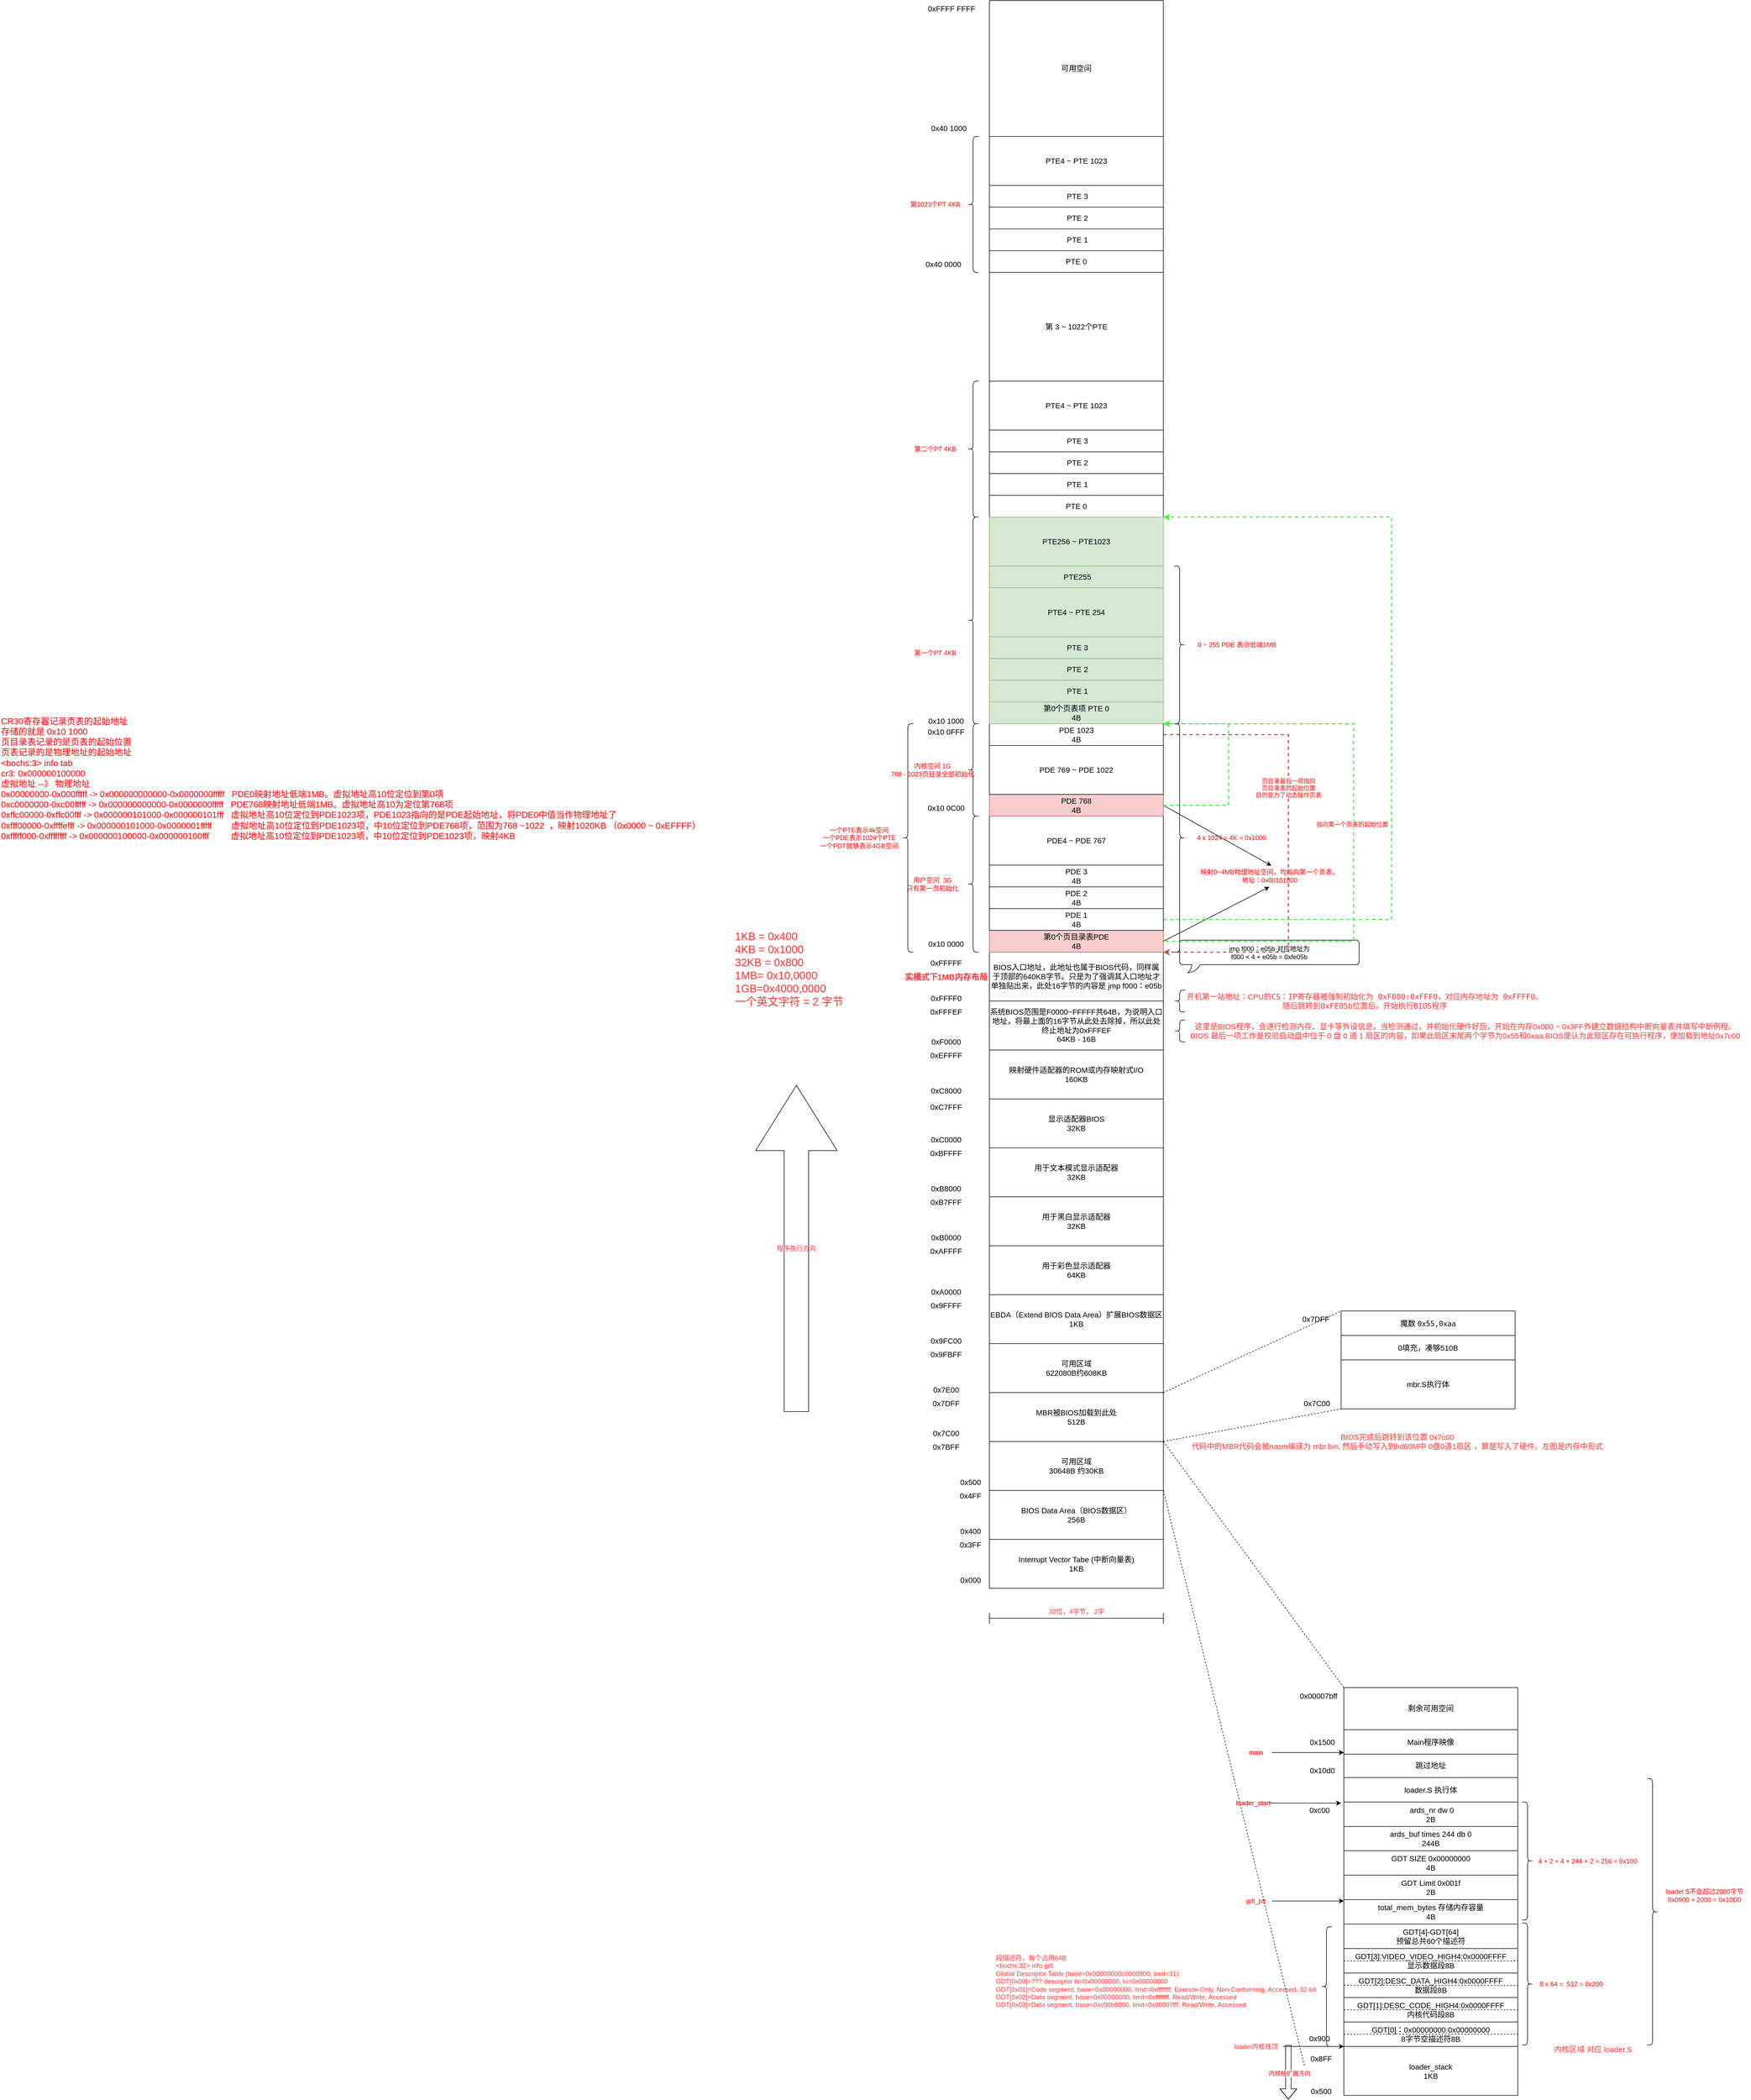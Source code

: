 <mxfile version="20.5.3" type="embed"><diagram name="Page-1" id="12NWxGoQr25tVnfTjV8N"><mxGraphModel dx="3348" dy="3445" grid="1" gridSize="10" guides="1" tooltips="1" connect="1" arrows="1" fold="1" page="1" pageScale="1" pageWidth="827" pageHeight="1169" math="0" shadow="0"><root><mxCell id="0"/><mxCell id="1" parent="0"/><mxCell id="1wO0rDWPHwuriIPUTUys-1" value="Interrupt Vector Tabe (中断向量表)&lt;br&gt;1KB" style="rounded=0;whiteSpace=wrap;html=1;fontSize=14;" parent="1" vertex="1"><mxGeometry x="200" y="560" width="320" height="90" as="geometry"/></mxCell><mxCell id="1wO0rDWPHwuriIPUTUys-2" value="0x000" style="text;html=1;align=center;verticalAlign=middle;resizable=0;points=[];autosize=1;strokeColor=none;fillColor=none;fontSize=14;" parent="1" vertex="1"><mxGeometry x="135" y="620" width="60" height="30" as="geometry"/></mxCell><mxCell id="1wO0rDWPHwuriIPUTUys-3" value="BIOS Data Area（BIOS数据区）&lt;br&gt;256B" style="rounded=0;whiteSpace=wrap;html=1;fontSize=14;" parent="1" vertex="1"><mxGeometry x="200" y="470" width="320" height="90" as="geometry"/></mxCell><mxCell id="1wO0rDWPHwuriIPUTUys-4" value="0x400" style="text;html=1;align=center;verticalAlign=middle;resizable=0;points=[];autosize=1;strokeColor=none;fillColor=none;fontSize=14;" parent="1" vertex="1"><mxGeometry x="135" y="530" width="60" height="30" as="geometry"/></mxCell><mxCell id="1wO0rDWPHwuriIPUTUys-5" value="0x3FF" style="text;html=1;align=center;verticalAlign=middle;resizable=0;points=[];autosize=1;strokeColor=none;fillColor=none;fontSize=14;" parent="1" vertex="1"><mxGeometry x="135" y="555" width="60" height="30" as="geometry"/></mxCell><mxCell id="24" style="edgeStyle=none;rounded=0;orthogonalLoop=1;jettySize=auto;html=1;exitX=1;exitY=0;exitDx=0;exitDy=0;entryX=0;entryY=0;entryDx=0;entryDy=0;dashed=1;fontColor=#FF0000;endArrow=none;endFill=0;" parent="1" source="1wO0rDWPHwuriIPUTUys-6" target="23" edge="1"><mxGeometry relative="1" as="geometry"/></mxCell><mxCell id="1wO0rDWPHwuriIPUTUys-6" value="可用区域&lt;br&gt;30648B 约30KB" style="rounded=0;whiteSpace=wrap;html=1;fontSize=14;" parent="1" vertex="1"><mxGeometry x="200" y="380" width="320" height="90" as="geometry"/></mxCell><mxCell id="32" style="edgeStyle=none;rounded=0;orthogonalLoop=1;jettySize=auto;html=1;exitX=1;exitY=1;exitDx=0;exitDy=0;entryX=0;entryY=1;entryDx=0;entryDy=0;dashed=1;fontColor=#FF0000;endArrow=none;endFill=0;" parent="1" source="1wO0rDWPHwuriIPUTUys-7" target="29" edge="1"><mxGeometry relative="1" as="geometry"/></mxCell><mxCell id="1wO0rDWPHwuriIPUTUys-7" value="MBR被BIOS加载到此处&lt;br&gt;512B" style="rounded=0;whiteSpace=wrap;html=1;fontSize=14;" parent="1" vertex="1"><mxGeometry x="200" y="290" width="320" height="90" as="geometry"/></mxCell><mxCell id="1wO0rDWPHwuriIPUTUys-8" value="可用区域&lt;br&gt;622080B约608KB" style="rounded=0;whiteSpace=wrap;html=1;fontSize=14;" parent="1" vertex="1"><mxGeometry x="200" y="200" width="320" height="90" as="geometry"/></mxCell><mxCell id="1wO0rDWPHwuriIPUTUys-9" value="EBDA（Extend BIOS Data Area）扩展BIOS数据区&lt;br&gt;1KB" style="rounded=0;whiteSpace=wrap;html=1;fontSize=14;" parent="1" vertex="1"><mxGeometry x="200" y="110" width="320" height="90" as="geometry"/></mxCell><mxCell id="1wO0rDWPHwuriIPUTUys-10" value="用于彩色显示适配器&lt;br&gt;64KB" style="rounded=0;whiteSpace=wrap;html=1;fontSize=14;" parent="1" vertex="1"><mxGeometry x="200" y="20" width="320" height="90" as="geometry"/></mxCell><mxCell id="1wO0rDWPHwuriIPUTUys-11" value="用于黑白显示适配器&lt;br&gt;32KB" style="rounded=0;whiteSpace=wrap;html=1;fontSize=14;" parent="1" vertex="1"><mxGeometry x="200" y="-70" width="320" height="90" as="geometry"/></mxCell><mxCell id="1wO0rDWPHwuriIPUTUys-12" value="用于文本模式显示适配器&lt;br&gt;32KB" style="rounded=0;whiteSpace=wrap;html=1;fontSize=14;" parent="1" vertex="1"><mxGeometry x="200" y="-160" width="320" height="90" as="geometry"/></mxCell><mxCell id="1wO0rDWPHwuriIPUTUys-13" value="显示适配器BIOS&lt;br&gt;32KB" style="rounded=0;whiteSpace=wrap;html=1;fontSize=14;" parent="1" vertex="1"><mxGeometry x="200" y="-250" width="320" height="90" as="geometry"/></mxCell><mxCell id="1wO0rDWPHwuriIPUTUys-14" value="映射硬件适配器的ROM或内存映射式I/O&lt;br&gt;160KB" style="rounded=0;whiteSpace=wrap;html=1;fontSize=14;" parent="1" vertex="1"><mxGeometry x="200" y="-340" width="320" height="90" as="geometry"/></mxCell><mxCell id="1wO0rDWPHwuriIPUTUys-15" value="系统BIOS范围是F0000~FFFFF共64B，为说明入口地址，将最上面的16字节从此处去除掉，所以此处终止地址为0xFFFEF&lt;br&gt;64KB - 16B" style="rounded=0;whiteSpace=wrap;html=1;fontSize=14;" parent="1" vertex="1"><mxGeometry x="200" y="-430" width="320" height="90" as="geometry"/></mxCell><mxCell id="1wO0rDWPHwuriIPUTUys-16" value="BIOS入口地址，此地址也属于BIOS代码，同样属于顶部的640KB字节。只是为了强调其入口地址才单独贴出来，此处16字节的内容是 jmp f000：e05b" style="rounded=0;whiteSpace=wrap;html=1;fontSize=14;" parent="1" vertex="1"><mxGeometry x="200" y="-520" width="320" height="90" as="geometry"/></mxCell><mxCell id="1wO0rDWPHwuriIPUTUys-18" value="0x500" style="text;html=1;align=center;verticalAlign=middle;resizable=0;points=[];autosize=1;strokeColor=none;fillColor=none;fontSize=14;" parent="1" vertex="1"><mxGeometry x="135" y="440" width="60" height="30" as="geometry"/></mxCell><mxCell id="1wO0rDWPHwuriIPUTUys-19" value="0x4FF" style="text;html=1;align=center;verticalAlign=middle;resizable=0;points=[];autosize=1;strokeColor=none;fillColor=none;fontSize=14;" parent="1" vertex="1"><mxGeometry x="135" y="465" width="60" height="30" as="geometry"/></mxCell><mxCell id="1wO0rDWPHwuriIPUTUys-20" value="0x7C00" style="text;html=1;align=center;verticalAlign=middle;resizable=0;points=[];autosize=1;strokeColor=none;fillColor=none;fontSize=14;" parent="1" vertex="1"><mxGeometry x="85" y="350" width="70" height="30" as="geometry"/></mxCell><mxCell id="1wO0rDWPHwuriIPUTUys-21" value="0x7BFF" style="text;html=1;align=center;verticalAlign=middle;resizable=0;points=[];autosize=1;strokeColor=none;fillColor=none;fontSize=14;" parent="1" vertex="1"><mxGeometry x="85" y="375" width="70" height="30" as="geometry"/></mxCell><mxCell id="1wO0rDWPHwuriIPUTUys-22" value="0x9FC00" style="text;html=1;align=center;verticalAlign=middle;resizable=0;points=[];autosize=1;strokeColor=none;fillColor=none;fontSize=14;" parent="1" vertex="1"><mxGeometry x="80" y="180" width="80" height="30" as="geometry"/></mxCell><mxCell id="1wO0rDWPHwuriIPUTUys-23" value="0x9FBFF" style="text;html=1;align=center;verticalAlign=middle;resizable=0;points=[];autosize=1;strokeColor=none;fillColor=none;fontSize=14;" parent="1" vertex="1"><mxGeometry x="80" y="205" width="80" height="30" as="geometry"/></mxCell><mxCell id="1wO0rDWPHwuriIPUTUys-24" value="0xA0000" style="text;html=1;align=center;verticalAlign=middle;resizable=0;points=[];autosize=1;strokeColor=none;fillColor=none;fontSize=14;" parent="1" vertex="1"><mxGeometry x="80" y="90" width="80" height="30" as="geometry"/></mxCell><mxCell id="1wO0rDWPHwuriIPUTUys-25" value="0x9FFFF" style="text;html=1;align=center;verticalAlign=middle;resizable=0;points=[];autosize=1;strokeColor=none;fillColor=none;fontSize=14;" parent="1" vertex="1"><mxGeometry x="80" y="115" width="80" height="30" as="geometry"/></mxCell><mxCell id="1wO0rDWPHwuriIPUTUys-26" value="0xB0000" style="text;html=1;align=center;verticalAlign=middle;resizable=0;points=[];autosize=1;strokeColor=none;fillColor=none;fontSize=14;" parent="1" vertex="1"><mxGeometry x="80" y="-10" width="80" height="30" as="geometry"/></mxCell><mxCell id="1wO0rDWPHwuriIPUTUys-27" value="0xAFFFF" style="text;html=1;align=center;verticalAlign=middle;resizable=0;points=[];autosize=1;strokeColor=none;fillColor=none;fontSize=14;" parent="1" vertex="1"><mxGeometry x="80" y="15" width="80" height="30" as="geometry"/></mxCell><mxCell id="1wO0rDWPHwuriIPUTUys-28" value="0xB8000" style="text;html=1;align=center;verticalAlign=middle;resizable=0;points=[];autosize=1;strokeColor=none;fillColor=none;fontSize=14;" parent="1" vertex="1"><mxGeometry x="80" y="-100" width="80" height="30" as="geometry"/></mxCell><mxCell id="1wO0rDWPHwuriIPUTUys-29" value="0xB7FFF" style="text;html=1;align=center;verticalAlign=middle;resizable=0;points=[];autosize=1;strokeColor=none;fillColor=none;fontSize=14;" parent="1" vertex="1"><mxGeometry x="80" y="-75" width="80" height="30" as="geometry"/></mxCell><mxCell id="1wO0rDWPHwuriIPUTUys-30" value="0xC0000" style="text;html=1;align=center;verticalAlign=middle;resizable=0;points=[];autosize=1;strokeColor=none;fillColor=none;fontSize=14;" parent="1" vertex="1"><mxGeometry x="80" y="-190" width="80" height="30" as="geometry"/></mxCell><mxCell id="1wO0rDWPHwuriIPUTUys-31" value="0xBFFFF" style="text;html=1;align=center;verticalAlign=middle;resizable=0;points=[];autosize=1;strokeColor=none;fillColor=none;fontSize=14;" parent="1" vertex="1"><mxGeometry x="80" y="-165" width="80" height="30" as="geometry"/></mxCell><mxCell id="1wO0rDWPHwuriIPUTUys-36" value="0xF0000" style="text;html=1;align=center;verticalAlign=middle;resizable=0;points=[];autosize=1;strokeColor=none;fillColor=none;fontSize=14;" parent="1" vertex="1"><mxGeometry x="80" y="-370" width="80" height="30" as="geometry"/></mxCell><mxCell id="1wO0rDWPHwuriIPUTUys-37" value="0xEFFFF" style="text;html=1;align=center;verticalAlign=middle;resizable=0;points=[];autosize=1;strokeColor=none;fillColor=none;fontSize=14;" parent="1" vertex="1"><mxGeometry x="80" y="-345" width="80" height="30" as="geometry"/></mxCell><mxCell id="1wO0rDWPHwuriIPUTUys-38" value="0xFFFF0" style="text;html=1;align=center;verticalAlign=middle;resizable=0;points=[];autosize=1;strokeColor=none;fillColor=none;fontSize=14;" parent="1" vertex="1"><mxGeometry x="80" y="-450" width="80" height="30" as="geometry"/></mxCell><mxCell id="1wO0rDWPHwuriIPUTUys-39" value="0xFFFEF" style="text;html=1;align=center;verticalAlign=middle;resizable=0;points=[];autosize=1;strokeColor=none;fillColor=none;fontSize=14;" parent="1" vertex="1"><mxGeometry x="80" y="-425" width="80" height="30" as="geometry"/></mxCell><mxCell id="1wO0rDWPHwuriIPUTUys-41" value="0xFFFFF" style="text;html=1;align=center;verticalAlign=middle;resizable=0;points=[];autosize=1;strokeColor=none;fillColor=none;fontSize=14;" parent="1" vertex="1"><mxGeometry x="80" y="-515" width="80" height="30" as="geometry"/></mxCell><mxCell id="1wO0rDWPHwuriIPUTUys-43" value="0xC7FFF" style="text;html=1;align=center;verticalAlign=middle;resizable=0;points=[];autosize=1;strokeColor=none;fillColor=none;fontSize=14;" parent="1" vertex="1"><mxGeometry x="80" y="-250" width="80" height="30" as="geometry"/></mxCell><mxCell id="1wO0rDWPHwuriIPUTUys-47" value="0x7E00" style="text;html=1;align=center;verticalAlign=middle;resizable=0;points=[];autosize=1;strokeColor=none;fillColor=none;fontSize=14;" parent="1" vertex="1"><mxGeometry x="85" y="270" width="70" height="30" as="geometry"/></mxCell><mxCell id="1wO0rDWPHwuriIPUTUys-48" value="0x7DFF" style="text;html=1;align=center;verticalAlign=middle;resizable=0;points=[];autosize=1;strokeColor=none;fillColor=none;fontSize=14;" parent="1" vertex="1"><mxGeometry x="85" y="295" width="70" height="30" as="geometry"/></mxCell><mxCell id="1wO0rDWPHwuriIPUTUys-49" value="0xC8000" style="text;html=1;align=center;verticalAlign=middle;resizable=0;points=[];autosize=1;strokeColor=none;fillColor=none;fontSize=14;" parent="1" vertex="1"><mxGeometry x="80" y="-280" width="80" height="30" as="geometry"/></mxCell><mxCell id="1wO0rDWPHwuriIPUTUys-50" value="&lt;font color=&quot;#ff3333&quot; style=&quot;font-size: 15px;&quot;&gt;&lt;b&gt;实模式下1MB内存布局&lt;/b&gt;&lt;/font&gt;" style="text;html=1;align=center;verticalAlign=middle;resizable=0;points=[];autosize=1;strokeColor=none;fillColor=none;" parent="1" vertex="1"><mxGeometry x="30" y="-490" width="180" height="30" as="geometry"/></mxCell><mxCell id="1wO0rDWPHwuriIPUTUys-55" value="" style="shape=curlyBracket;whiteSpace=wrap;html=1;rounded=1;labelPosition=left;verticalLabelPosition=middle;align=right;verticalAlign=middle;" parent="1" vertex="1"><mxGeometry x="540" y="-450" width="20" height="40" as="geometry"/></mxCell><mxCell id="1wO0rDWPHwuriIPUTUys-56" value="&lt;font style=&quot;font-size: 14px;&quot;&gt;开机第一站地址：CPU&lt;span style=&quot;border-color: var(--border-color); text-align: left; font-size: 14px; font-family: 宋体, monospace;&quot;&gt;的&lt;/span&gt;&lt;span style=&quot;border-color: var(--border-color); text-align: left; background-color: rgb(255, 255, 255); font-family: &amp;quot;JetBrains Mono&amp;quot;, monospace; font-size: 14px;&quot;&gt;CS&lt;/span&gt;&lt;span style=&quot;border-color: var(--border-color); text-align: left; font-size: 14px; font-family: 宋体, monospace;&quot;&gt;：&lt;/span&gt;&lt;span style=&quot;border-color: var(--border-color); text-align: left; background-color: rgb(255, 255, 255); font-family: &amp;quot;JetBrains Mono&amp;quot;, monospace; font-size: 14px;&quot;&gt;IP&lt;/span&gt;&lt;span style=&quot;border-color: var(--border-color); text-align: left; font-size: 14px; font-family: 宋体, monospace;&quot;&gt;寄存器被强制初始化为&lt;/span&gt;&lt;span style=&quot;border-color: var(--border-color); text-align: left; background-color: rgb(255, 255, 255); font-family: &amp;quot;JetBrains Mono&amp;quot;, monospace; font-size: 14px;&quot;&gt;&amp;nbsp;0xF000:0xFFF0&lt;/span&gt;&lt;span style=&quot;border-color: var(--border-color); text-align: left; font-size: 14px; font-family: 宋体, monospace;&quot;&gt;，对应内存地址为&lt;/span&gt;&lt;span style=&quot;border-color: var(--border-color); text-align: left; background-color: rgb(255, 255, 255); font-family: &amp;quot;JetBrains Mono&amp;quot;, monospace; font-size: 14px;&quot;&gt;&amp;nbsp;0xFFFF0。&lt;br style=&quot;font-size: 14px;&quot;&gt;随后跳转到0xFE05b位置后，开始执行BIOS程序&lt;br style=&quot;font-size: 14px;&quot;&gt;&lt;/span&gt;&lt;/font&gt;" style="text;html=1;align=center;verticalAlign=middle;resizable=0;points=[];autosize=1;strokeColor=none;fillColor=none;fontColor=#FF3333;fontSize=14;" parent="1" vertex="1"><mxGeometry x="560" y="-455" width="660" height="50" as="geometry"/></mxCell><mxCell id="1wO0rDWPHwuriIPUTUys-57" value="jmp f000：e05b 对应地址为&lt;br&gt;f000 &amp;lt; 4 + e05b = 0xfe05b" style="whiteSpace=wrap;html=1;shape=mxgraph.basic.roundRectCallout;dx=30;dy=15;size=5;boundedLbl=1;" parent="1" vertex="1"><mxGeometry x="550" y="-542" width="330" height="60" as="geometry"/></mxCell><mxCell id="1wO0rDWPHwuriIPUTUys-59" value="" style="shape=curlyBracket;whiteSpace=wrap;html=1;rounded=1;labelPosition=left;verticalLabelPosition=middle;align=right;verticalAlign=middle;" parent="1" vertex="1"><mxGeometry x="540" y="-395" width="20" height="40" as="geometry"/></mxCell><mxCell id="1wO0rDWPHwuriIPUTUys-61" value="这里是BIOS程序，会进行检测内存、显卡等外设信息，当检测通过，并初始化硬件好后，开始在内存0x000 ~ 0x3FF外建立数据结构中断向量表并填写中断例程。&lt;br style=&quot;font-size: 14px;&quot;&gt;BIOS 最后一项工作是校验启动盘中位于 0 盘 0 道 1 扇区的内容，如果此扇区末尾两个字节为0x55和0xaa,BIOS便认为此扇区存在可执行程序，便加载到地址0x7c00" style="text;html=1;align=center;verticalAlign=middle;resizable=0;points=[];autosize=1;strokeColor=none;fillColor=none;fontColor=#FF3333;fontSize=14;" parent="1" vertex="1"><mxGeometry x="560" y="-400" width="1030" height="50" as="geometry"/></mxCell><mxCell id="1wO0rDWPHwuriIPUTUys-65" value="&lt;font style=&quot;font-size: 14px;&quot; color=&quot;#ff3333&quot;&gt;BIOS完成后跳转到该位置 0x7c00&lt;br&gt;代码中的MBR代码会被nasm编译为 mbr.bin, 然后手动写入到hd60M中 0盘0道1扇区 ，算是写入了硬件。左图是内存中形式&lt;br&gt;&lt;/font&gt;" style="text;html=1;align=center;verticalAlign=middle;resizable=0;points=[];autosize=1;strokeColor=none;fillColor=none;" parent="1" vertex="1"><mxGeometry x="560" y="355" width="780" height="50" as="geometry"/></mxCell><mxCell id="1wO0rDWPHwuriIPUTUys-66" value="&lt;font color=&quot;#ff3333&quot; style=&quot;font-size: 20px;&quot;&gt;1KB = 0x400 &lt;br&gt;4KB = 0x1000&lt;br&gt;32KB = 0x800&lt;br&gt;1MB= 0x10,0000&lt;br&gt;1GB=0x4000,0000&lt;br&gt;一个英文字符 = 2 字节&lt;br&gt;&lt;/font&gt;" style="text;html=1;align=left;verticalAlign=middle;resizable=0;points=[];autosize=1;strokeColor=none;fillColor=none;" parent="1" vertex="1"><mxGeometry x="-270" y="-570" width="220" height="160" as="geometry"/></mxCell><mxCell id="1wO0rDWPHwuriIPUTUys-67" value="&lt;font color=&quot;#ff3333&quot;&gt;程序执行方向&lt;/font&gt;" style="shape=singleArrow;direction=north;whiteSpace=wrap;html=1;" parent="1" vertex="1"><mxGeometry x="-230" y="-275" width="150" height="600" as="geometry"/></mxCell><mxCell id="1wO0rDWPHwuriIPUTUys-69" value="GDT[0]：0x00000000:0x00000000&lt;br&gt;8字节空描述符8B" style="rounded=0;whiteSpace=wrap;html=1;fontSize=14;" parent="1" vertex="1"><mxGeometry x="852" y="1447.5" width="320" height="45" as="geometry"/></mxCell><mxCell id="1wO0rDWPHwuriIPUTUys-70" value="0x900" style="text;html=1;align=center;verticalAlign=middle;resizable=0;points=[];autosize=1;strokeColor=none;fillColor=none;fontSize=14;" parent="1" vertex="1"><mxGeometry x="777" y="1462.5" width="60" height="30" as="geometry"/></mxCell><mxCell id="1wO0rDWPHwuriIPUTUys-71" value="&lt;font color=&quot;#ff3333&quot;&gt;内核区域 对应 loader.S&lt;/font&gt;" style="text;html=1;align=center;verticalAlign=middle;resizable=0;points=[];autosize=1;strokeColor=none;fillColor=none;fontSize=14;" parent="1" vertex="1"><mxGeometry x="1225" y="1482.5" width="170" height="30" as="geometry"/></mxCell><mxCell id="1wO0rDWPHwuriIPUTUys-73" value="loader_stack&lt;br&gt;1KB" style="rounded=0;whiteSpace=wrap;html=1;fontSize=14;" parent="1" vertex="1"><mxGeometry x="852" y="1492.5" width="320" height="90" as="geometry"/></mxCell><mxCell id="1wO0rDWPHwuriIPUTUys-74" value="loader内核栈顶" style="text;html=1;align=center;verticalAlign=middle;resizable=0;points=[];autosize=1;strokeColor=none;fillColor=none;fontColor=#FF3333;" parent="1" vertex="1"><mxGeometry x="640" y="1477.5" width="100" height="30" as="geometry"/></mxCell><mxCell id="1wO0rDWPHwuriIPUTUys-75" value="" style="endArrow=classic;html=1;rounded=0;entryX=0;entryY=0;entryDx=0;entryDy=0;" parent="1" source="1wO0rDWPHwuriIPUTUys-74" target="1wO0rDWPHwuriIPUTUys-73" edge="1"><mxGeometry width="50" height="50" relative="1" as="geometry"><mxPoint x="705" y="1592.5" as="sourcePoint"/><mxPoint x="755" y="1542.5" as="targetPoint"/></mxGeometry></mxCell><mxCell id="1wO0rDWPHwuriIPUTUys-78" value="0x500" style="text;html=1;align=center;verticalAlign=middle;resizable=0;points=[];autosize=1;strokeColor=none;fillColor=none;fontSize=14;" parent="1" vertex="1"><mxGeometry x="780" y="1560" width="60" height="30" as="geometry"/></mxCell><mxCell id="1wO0rDWPHwuriIPUTUys-80" value="GDT[1]:DESC_CODE_HIGH4:0x0000FFFF&lt;br&gt;内核代码段8B" style="rounded=0;whiteSpace=wrap;html=1;fontSize=14;" parent="1" vertex="1"><mxGeometry x="852" y="1402.5" width="320" height="45" as="geometry"/></mxCell><mxCell id="1wO0rDWPHwuriIPUTUys-81" value="GDT[2]:DESC_DATA_HIGH4:0x0000FFFF&lt;br&gt;数据段8B" style="rounded=0;whiteSpace=wrap;html=1;fontSize=14;" parent="1" vertex="1"><mxGeometry x="852" y="1357.5" width="320" height="45" as="geometry"/></mxCell><mxCell id="1wO0rDWPHwuriIPUTUys-82" value="GDT[3]:VIDEO_VIDEO_HIGH4:0x0000FFFF&lt;br&gt;显示数据段8B" style="rounded=0;whiteSpace=wrap;html=1;fontSize=14;" parent="1" vertex="1"><mxGeometry x="852" y="1312.5" width="320" height="45" as="geometry"/></mxCell><mxCell id="1wO0rDWPHwuriIPUTUys-83" value="" style="shape=crossbar;whiteSpace=wrap;html=1;rounded=1;" parent="1" vertex="1"><mxGeometry x="200" y="695" width="320" height="20" as="geometry"/></mxCell><mxCell id="1wO0rDWPHwuriIPUTUys-84" value="&lt;font color=&quot;#ff3333&quot;&gt;32位，4字节， 2字&lt;/font&gt;" style="text;html=1;align=center;verticalAlign=middle;resizable=0;points=[];autosize=1;strokeColor=none;fillColor=none;" parent="1" vertex="1"><mxGeometry x="295" y="677.5" width="130" height="30" as="geometry"/></mxCell><mxCell id="1wO0rDWPHwuriIPUTUys-86" style="edgeStyle=none;rounded=0;orthogonalLoop=1;jettySize=auto;html=1;exitX=0;exitY=0.5;exitDx=0;exitDy=0;entryX=1;entryY=0.5;entryDx=0;entryDy=0;dashed=1;strokeColor=default;endArrow=none;endFill=0;" parent="1" source="1wO0rDWPHwuriIPUTUys-82" target="1wO0rDWPHwuriIPUTUys-82" edge="1"><mxGeometry relative="1" as="geometry"/></mxCell><mxCell id="1wO0rDWPHwuriIPUTUys-87" style="edgeStyle=none;rounded=0;orthogonalLoop=1;jettySize=auto;html=1;exitX=0;exitY=0.5;exitDx=0;exitDy=0;" parent="1" source="1wO0rDWPHwuriIPUTUys-81" target="1wO0rDWPHwuriIPUTUys-81" edge="1"><mxGeometry relative="1" as="geometry"/></mxCell><mxCell id="1wO0rDWPHwuriIPUTUys-88" style="edgeStyle=none;rounded=0;orthogonalLoop=1;jettySize=auto;html=1;exitX=0;exitY=0.5;exitDx=0;exitDy=0;dashed=1;endArrow=none;endFill=0;" parent="1" source="1wO0rDWPHwuriIPUTUys-81" target="1wO0rDWPHwuriIPUTUys-81" edge="1"><mxGeometry relative="1" as="geometry"><Array as="points"><mxPoint x="1165" y="1380.5"/></Array></mxGeometry></mxCell><mxCell id="1wO0rDWPHwuriIPUTUys-89" style="edgeStyle=none;rounded=0;orthogonalLoop=1;jettySize=auto;html=1;exitX=0;exitY=0.5;exitDx=0;exitDy=0;entryX=1;entryY=0.5;entryDx=0;entryDy=0;dashed=1;endArrow=none;endFill=0;" parent="1" source="1wO0rDWPHwuriIPUTUys-80" target="1wO0rDWPHwuriIPUTUys-80" edge="1"><mxGeometry relative="1" as="geometry"/></mxCell><mxCell id="1wO0rDWPHwuriIPUTUys-90" style="edgeStyle=none;rounded=0;orthogonalLoop=1;jettySize=auto;html=1;exitX=0;exitY=0.5;exitDx=0;exitDy=0;" parent="1" source="1wO0rDWPHwuriIPUTUys-69" target="1wO0rDWPHwuriIPUTUys-69" edge="1"><mxGeometry relative="1" as="geometry"/></mxCell><mxCell id="1wO0rDWPHwuriIPUTUys-91" style="edgeStyle=none;rounded=0;orthogonalLoop=1;jettySize=auto;html=1;exitX=0;exitY=0.5;exitDx=0;exitDy=0;" parent="1" source="1wO0rDWPHwuriIPUTUys-69" target="1wO0rDWPHwuriIPUTUys-69" edge="1"><mxGeometry relative="1" as="geometry"/></mxCell><mxCell id="1wO0rDWPHwuriIPUTUys-92" style="rounded=0;orthogonalLoop=1;jettySize=auto;html=1;exitX=0;exitY=0.5;exitDx=0;exitDy=0;dashed=1;endArrow=none;endFill=0;" parent="1" source="1wO0rDWPHwuriIPUTUys-69" target="1wO0rDWPHwuriIPUTUys-69" edge="1"><mxGeometry relative="1" as="geometry"/></mxCell><mxCell id="1wO0rDWPHwuriIPUTUys-93" value="" style="shape=curlyBracket;whiteSpace=wrap;html=1;rounded=1;labelPosition=left;verticalLabelPosition=middle;align=right;verticalAlign=middle;" parent="1" vertex="1"><mxGeometry x="810" y="1272.5" width="20" height="220" as="geometry"/></mxCell><mxCell id="1wO0rDWPHwuriIPUTUys-94" value="&lt;div style=&quot;&quot;&gt;&lt;span style=&quot;color: rgb(255, 51, 51); background-color: initial;&quot;&gt;段描述符，每个占用64B&lt;/span&gt;&lt;/div&gt;&lt;font color=&quot;#ff3333&quot;&gt;&lt;div&gt;&amp;lt;bochs:32&amp;gt; info gdt&lt;/div&gt;&lt;div&gt;&lt;div&gt;Global Descriptor Table (base=0x00000000c0000900, limit=31):&lt;/div&gt;&lt;div&gt;GDT[0x00]=??? descriptor hi=0x00000000, lo=0x00000000&lt;/div&gt;&lt;div&gt;GDT[0x01]=Code segment, base=0x00000000, limit=0xffffffff, Execute-Only, Non-Conforming, Accessed, 32-bit&lt;/div&gt;&lt;div&gt;GDT[0x02]=Data segment, base=0x00000000, limit=0xffffffff, Read/Write, Accessed&lt;/div&gt;&lt;div&gt;GDT[0x03]=Data segment, base=0xc00b8000, limit=0x00007fff, Read/Write, Accessed&lt;/div&gt;&lt;/div&gt;&lt;div&gt;&lt;br&gt;&lt;/div&gt;&lt;/font&gt;" style="text;html=1;align=left;verticalAlign=middle;resizable=0;points=[];autosize=1;strokeColor=none;fillColor=none;" parent="1" vertex="1"><mxGeometry x="210" y="1315" width="610" height="130" as="geometry"/></mxCell><mxCell id="1wO0rDWPHwuriIPUTUys-96" value="GDT[4]-GDT[64]&lt;br&gt;预留总共60个描述符" style="rounded=0;whiteSpace=wrap;html=1;fontSize=14;" parent="1" vertex="1"><mxGeometry x="852" y="1267.5" width="320" height="45" as="geometry"/></mxCell><mxCell id="4" style="edgeStyle=none;rounded=0;orthogonalLoop=1;jettySize=auto;html=1;exitX=0;exitY=0.5;exitDx=0;exitDy=0;" parent="1" source="1wO0rDWPHwuriIPUTUys-69" target="1wO0rDWPHwuriIPUTUys-69" edge="1"><mxGeometry relative="1" as="geometry"/></mxCell><mxCell id="5" style="edgeStyle=none;rounded=0;orthogonalLoop=1;jettySize=auto;html=1;exitX=0;exitY=0.5;exitDx=0;exitDy=0;entryX=1;entryY=0.5;entryDx=0;entryDy=0;endArrow=none;endFill=0;dashed=1;" parent="1" source="1wO0rDWPHwuriIPUTUys-69" target="1wO0rDWPHwuriIPUTUys-69" edge="1"><mxGeometry relative="1" as="geometry"/></mxCell><mxCell id="6" value="GDT Limit 0x001f&lt;br&gt;2B" style="rounded=0;whiteSpace=wrap;html=1;fontSize=14;" parent="1" vertex="1"><mxGeometry x="852" y="1177.5" width="320" height="45" as="geometry"/></mxCell><mxCell id="7" value="GDT SIZE 0x00000000&lt;br&gt;4B" style="rounded=0;whiteSpace=wrap;html=1;fontSize=14;" parent="1" vertex="1"><mxGeometry x="852" y="1132.5" width="320" height="45" as="geometry"/></mxCell><mxCell id="8" value="" style="endArrow=classic;html=1;rounded=0;entryX=0;entryY=0;entryDx=0;entryDy=0;" parent="1" edge="1"><mxGeometry width="50" height="50" relative="1" as="geometry"><mxPoint x="720" y="1225" as="sourcePoint"/><mxPoint x="852.0" y="1225" as="targetPoint"/></mxGeometry></mxCell><mxCell id="9" value="gdt_ptr" style="text;html=1;align=center;verticalAlign=middle;resizable=0;points=[];autosize=1;strokeColor=none;fillColor=none;fontColor=#FF0000;" parent="1" vertex="1"><mxGeometry x="660" y="1210" width="60" height="30" as="geometry"/></mxCell><mxCell id="10" value="total_mem_bytes 存储内存容量&lt;br&gt;4B" style="rounded=0;whiteSpace=wrap;html=1;fontSize=14;" parent="1" vertex="1"><mxGeometry x="852" y="1222.5" width="320" height="45" as="geometry"/></mxCell><mxCell id="26" value="&lt;div&gt;loader.S不会超过2000字节&lt;/div&gt;&lt;div&gt;0x0900 + 2000 = 0x10D0&lt;/div&gt;" style="text;html=1;align=center;verticalAlign=middle;resizable=0;points=[];autosize=1;strokeColor=none;fillColor=none;fontColor=#FF0000;" parent="1" vertex="1"><mxGeometry x="1430" y="1195" width="170" height="40" as="geometry"/></mxCell><mxCell id="27" value="" style="shape=curlyBracket;whiteSpace=wrap;html=1;rounded=1;flipH=1;labelPosition=right;verticalLabelPosition=middle;align=left;verticalAlign=middle;fontColor=#FF0000;" parent="1" vertex="1"><mxGeometry x="1410" y="1000" width="20" height="490" as="geometry"/></mxCell><mxCell id="29" value="mbr.S执行体" style="rounded=0;whiteSpace=wrap;html=1;fontSize=14;" parent="1" vertex="1"><mxGeometry x="847" y="230" width="320" height="90" as="geometry"/></mxCell><mxCell id="30" value="0x7C00" style="text;html=1;align=center;verticalAlign=middle;resizable=0;points=[];autosize=1;strokeColor=none;fillColor=none;fontSize=14;" parent="1" vertex="1"><mxGeometry x="767" y="295" width="70" height="30" as="geometry"/></mxCell><mxCell id="31" value="0填充，凑够510B" style="rounded=0;whiteSpace=wrap;html=1;fontSize=14;" parent="1" vertex="1"><mxGeometry x="847" y="185" width="320" height="45" as="geometry"/></mxCell><mxCell id="33" value="魔数&amp;nbsp;&lt;span style=&quot;background-color: rgb(255, 255, 255); color: rgb(8, 8, 8); font-family: &amp;quot;JetBrains Mono&amp;quot;, monospace; font-size: 9.8pt;&quot;&gt;0x55,0xaa&lt;/span&gt;" style="rounded=0;whiteSpace=wrap;html=1;fontSize=14;" parent="1" vertex="1"><mxGeometry x="847" y="140" width="320" height="45" as="geometry"/></mxCell><mxCell id="35" value="0x7DFF" style="text;html=1;align=center;verticalAlign=middle;resizable=0;points=[];autosize=1;strokeColor=none;fillColor=none;fontSize=14;" parent="1" vertex="1"><mxGeometry x="765" y="140" width="70" height="30" as="geometry"/></mxCell><mxCell id="36" value="" style="edgeStyle=none;rounded=0;orthogonalLoop=1;jettySize=auto;html=1;exitX=1;exitY=1;exitDx=0;exitDy=0;entryX=0;entryY=0;entryDx=0;entryDy=0;dashed=1;fontColor=#FF0000;endArrow=none;endFill=0;" parent="1" source="1wO0rDWPHwuriIPUTUys-8" target="33" edge="1"><mxGeometry relative="1" as="geometry"><mxPoint x="520" y="290" as="sourcePoint"/><mxPoint x="847" y="140" as="targetPoint"/></mxGeometry></mxCell><mxCell id="38" value="ards_buf times 244 db 0&lt;br&gt;244B" style="rounded=0;whiteSpace=wrap;html=1;fontSize=14;" parent="1" vertex="1"><mxGeometry x="852" y="1087.5" width="320" height="45" as="geometry"/></mxCell><mxCell id="39" value="&amp;nbsp;ards_nr dw 0&lt;br&gt;2B" style="rounded=0;whiteSpace=wrap;html=1;fontSize=14;" parent="1" vertex="1"><mxGeometry x="852" y="1043" width="320" height="45" as="geometry"/></mxCell><mxCell id="41" value="" style="group" parent="1" vertex="1" connectable="0"><mxGeometry x="640" y="998" width="532" height="62" as="geometry"/></mxCell><mxCell id="21" value="loader.S 执行体" style="rounded=0;whiteSpace=wrap;html=1;fontSize=14;" parent="41" vertex="1"><mxGeometry x="212" width="320" height="45" as="geometry"/></mxCell><mxCell id="37" value="" style="group" parent="41" vertex="1" connectable="0"><mxGeometry y="32" width="207.0" height="30" as="geometry"/></mxCell><mxCell id="11" value="" style="endArrow=classic;html=1;rounded=0;entryX=0;entryY=0;entryDx=0;entryDy=0;" parent="37" edge="1"><mxGeometry width="50" height="50" relative="1" as="geometry"><mxPoint x="75" y="15" as="sourcePoint"/><mxPoint x="207.0" y="15" as="targetPoint"/></mxGeometry></mxCell><mxCell id="12" value="loader_start" style="text;html=1;align=center;verticalAlign=middle;resizable=0;points=[];autosize=1;strokeColor=none;fillColor=none;fontColor=#FF0000;" parent="37" vertex="1"><mxGeometry width="90" height="30" as="geometry"/></mxCell><mxCell id="130" value="" style="endArrow=classic;html=1;rounded=0;entryX=0;entryY=0;entryDx=0;entryDy=0;" parent="41" edge="1"><mxGeometry width="50" height="50" relative="1" as="geometry"><mxPoint x="80" y="-46" as="sourcePoint"/><mxPoint x="212" y="-46" as="targetPoint"/></mxGeometry></mxCell><mxCell id="131" value="main" style="text;html=1;align=center;verticalAlign=middle;resizable=0;points=[];autosize=1;strokeColor=none;fillColor=none;fontColor=#FF0000;" parent="41" vertex="1"><mxGeometry x="25" y="-61" width="50" height="30" as="geometry"/></mxCell><mxCell id="42" value="" style="group" parent="1" vertex="1" connectable="0"><mxGeometry x="760" y="832.5" width="412" height="77.5" as="geometry"/></mxCell><mxCell id="23" value="剩余可用空间" style="rounded=0;whiteSpace=wrap;html=1;fontSize=14;" parent="42" vertex="1"><mxGeometry x="92" width="320" height="77.5" as="geometry"/></mxCell><mxCell id="28" value="0x00007bff" style="text;html=1;align=center;verticalAlign=middle;resizable=0;points=[];autosize=1;strokeColor=none;fillColor=none;fontSize=14;" parent="42" vertex="1"><mxGeometry width="90" height="30" as="geometry"/></mxCell><mxCell id="43" value="0xc00" style="text;html=1;align=center;verticalAlign=middle;resizable=0;points=[];autosize=1;strokeColor=none;fillColor=none;fontSize=14;" parent="1" vertex="1"><mxGeometry x="777" y="1043" width="60" height="30" as="geometry"/></mxCell><mxCell id="44" value="" style="shape=curlyBracket;whiteSpace=wrap;html=1;rounded=1;flipH=1;labelPosition=right;verticalLabelPosition=middle;align=left;verticalAlign=middle;fontColor=#FF0000;" parent="1" vertex="1"><mxGeometry x="1180" y="1043" width="20" height="217" as="geometry"/></mxCell><mxCell id="45" value="&lt;font color=&quot;#ff0000&quot;&gt;4 + 2 + 4 + 244 + 2 = 256 = 0x100&lt;/font&gt;" style="text;html=1;align=center;verticalAlign=middle;resizable=0;points=[];autosize=1;strokeColor=none;fillColor=none;" parent="1" vertex="1"><mxGeometry x="1200" y="1136.5" width="200" height="30" as="geometry"/></mxCell><mxCell id="46" value="" style="shape=curlyBracket;whiteSpace=wrap;html=1;rounded=1;flipH=1;labelPosition=right;verticalLabelPosition=middle;align=left;verticalAlign=middle;fontColor=#FF0000;" parent="1" vertex="1"><mxGeometry x="1180" y="1265.5" width="20" height="224.5" as="geometry"/></mxCell><mxCell id="1wO0rDWPHwuriIPUTUys-79" value="0x8FF" style="text;html=1;align=center;verticalAlign=middle;resizable=0;points=[];autosize=1;strokeColor=none;fillColor=none;fontSize=14;" parent="1" vertex="1"><mxGeometry x="780" y="1500" width="60" height="30" as="geometry"/></mxCell><mxCell id="47" value="" style="edgeStyle=none;rounded=0;orthogonalLoop=1;jettySize=auto;html=1;exitX=1;exitY=1;exitDx=0;exitDy=0;entryX=0;entryY=1;entryDx=0;entryDy=0;dashed=1;fontColor=#FF0000;endArrow=none;endFill=0;" parent="1" source="1wO0rDWPHwuriIPUTUys-6" target="1wO0rDWPHwuriIPUTUys-79" edge="1"><mxGeometry relative="1" as="geometry"><mxPoint x="520" y="470" as="sourcePoint"/><mxPoint x="852" y="1172.5" as="targetPoint"/></mxGeometry></mxCell><mxCell id="50" value="8 x 64 =&amp;nbsp; 512 = 0x200" style="text;html=1;align=center;verticalAlign=middle;resizable=0;points=[];autosize=1;strokeColor=none;fillColor=none;fontColor=#FF0000;" parent="1" vertex="1"><mxGeometry x="1200" y="1362.75" width="140" height="30" as="geometry"/></mxCell><mxCell id="77" style="rounded=0;orthogonalLoop=1;jettySize=auto;html=1;exitX=1;exitY=0.5;exitDx=0;exitDy=0;fontColor=#FF0000;endArrow=classic;endFill=1;" parent="1" source="51" edge="1"><mxGeometry relative="1" as="geometry"><mxPoint x="715" y="-640" as="targetPoint"/></mxGeometry></mxCell><mxCell id="109" style="edgeStyle=orthogonalEdgeStyle;rounded=0;orthogonalLoop=1;jettySize=auto;html=1;exitX=1;exitY=0.5;exitDx=0;exitDy=0;entryX=1;entryY=0;entryDx=0;entryDy=0;dashed=1;fontColor=#FF0000;endArrow=classic;endFill=1;strokeColor=#33FF33;strokeWidth=2;" parent="1" edge="1"><mxGeometry relative="1" as="geometry"><mxPoint x="500" y="-540" as="sourcePoint"/><mxPoint x="500" y="-940" as="targetPoint"/><Array as="points"><mxPoint x="870" y="-540"/><mxPoint x="870" y="-940"/></Array></mxGeometry></mxCell><mxCell id="114" value="指向第一个页表的起始位置" style="edgeLabel;html=1;align=center;verticalAlign=middle;resizable=0;points=[];fontColor=#FF0000;" parent="109" vertex="1" connectable="0"><mxGeometry x="0.026" y="3" relative="1" as="geometry"><mxPoint as="offset"/></mxGeometry></mxCell><mxCell id="51" value="第0个页目录表PDE&lt;br&gt;4B" style="rounded=0;whiteSpace=wrap;html=1;fontSize=14;fillColor=#f8cecc;strokeColor=#b85450;" parent="1" vertex="1"><mxGeometry x="200" y="-560" width="320" height="40" as="geometry"/></mxCell><mxCell id="52" value="0x10 0000" style="text;html=1;align=center;verticalAlign=middle;resizable=0;points=[];autosize=1;strokeColor=none;fillColor=none;fontSize=14;" parent="1" vertex="1"><mxGeometry x="75" y="-550" width="90" height="30" as="geometry"/></mxCell><mxCell id="111" style="edgeStyle=orthogonalEdgeStyle;rounded=0;orthogonalLoop=1;jettySize=auto;html=1;exitX=1;exitY=0.5;exitDx=0;exitDy=0;entryX=1;entryY=1;entryDx=0;entryDy=0;dashed=1;fontColor=#FF0000;endArrow=classic;endFill=1;strokeColor=#33FF33;strokeWidth=2;" parent="1" source="53" target="92" edge="1"><mxGeometry relative="1" as="geometry"><Array as="points"><mxPoint x="940" y="-580"/><mxPoint x="940" y="-1320"/></Array></mxGeometry></mxCell><mxCell id="53" value="PDE 1&lt;br&gt;4B" style="rounded=0;whiteSpace=wrap;html=1;fontSize=14;" parent="1" vertex="1"><mxGeometry x="200" y="-600" width="320" height="40" as="geometry"/></mxCell><mxCell id="54" value="PDE 2&lt;br&gt;4B" style="rounded=0;whiteSpace=wrap;html=1;fontSize=14;" parent="1" vertex="1"><mxGeometry x="200" y="-640" width="320" height="40" as="geometry"/></mxCell><mxCell id="55" value="PDE 3&lt;br&gt;4B" style="rounded=0;whiteSpace=wrap;html=1;fontSize=14;" parent="1" vertex="1"><mxGeometry x="200" y="-680" width="320" height="40" as="geometry"/></mxCell><mxCell id="57" value="PDE4 ~ PDE 767" style="rounded=0;whiteSpace=wrap;html=1;fontSize=14;" parent="1" vertex="1"><mxGeometry x="200" y="-770" width="320" height="90" as="geometry"/></mxCell><mxCell id="60" value="0x10 1000" style="text;html=1;align=center;verticalAlign=middle;resizable=0;points=[];autosize=1;strokeColor=none;fillColor=none;fontSize=14;" parent="1" vertex="1"><mxGeometry x="75" y="-960" width="90" height="30" as="geometry"/></mxCell><mxCell id="76" style="rounded=0;orthogonalLoop=1;jettySize=auto;html=1;exitX=1;exitY=0.5;exitDx=0;exitDy=0;fontColor=#FF0000;entryX=0.513;entryY=0.025;entryDx=0;entryDy=0;entryPerimeter=0;endArrow=classic;endFill=1;" parent="1" source="61" target="75" edge="1"><mxGeometry relative="1" as="geometry"/></mxCell><mxCell id="110" style="edgeStyle=orthogonalEdgeStyle;rounded=0;orthogonalLoop=1;jettySize=auto;html=1;exitX=1;exitY=0.5;exitDx=0;exitDy=0;entryX=1;entryY=1;entryDx=0;entryDy=0;dashed=1;fontColor=#FF0000;endArrow=classic;endFill=1;strokeColor=#33FF33;strokeWidth=2;" parent="1" source="61" target="81" edge="1"><mxGeometry relative="1" as="geometry"><Array as="points"><mxPoint x="640" y="-790"/><mxPoint x="640" y="-940"/></Array></mxGeometry></mxCell><mxCell id="61" value="PDE 768&lt;br&gt;4B" style="rounded=0;whiteSpace=wrap;html=1;fontSize=14;fillColor=#f8cecc;strokeColor=#b85450;" parent="1" vertex="1"><mxGeometry x="200" y="-810" width="320" height="40" as="geometry"/></mxCell><mxCell id="62" value="PDE 769 ~ PDE 1022" style="rounded=0;whiteSpace=wrap;html=1;fontSize=14;" parent="1" vertex="1"><mxGeometry x="200" y="-900" width="320" height="90" as="geometry"/></mxCell><mxCell id="112" style="edgeStyle=orthogonalEdgeStyle;rounded=0;orthogonalLoop=1;jettySize=auto;html=1;exitX=1;exitY=0.5;exitDx=0;exitDy=0;entryX=1;entryY=1;entryDx=0;entryDy=0;dashed=1;strokeColor=#b85450;strokeWidth=2;fontColor=#FF0000;endArrow=classic;endFill=1;fillColor=#f8cecc;" parent="1" source="63" target="51" edge="1"><mxGeometry relative="1" as="geometry"><Array as="points"><mxPoint x="750" y="-920"/><mxPoint x="750" y="-520"/></Array></mxGeometry></mxCell><mxCell id="113" value="页目录最后一项指向&lt;br&gt;页目录表的起始位置&lt;br&gt;目的是为了动态操作页表" style="edgeLabel;html=1;align=center;verticalAlign=middle;resizable=0;points=[];fontColor=#FF0000;" parent="112" vertex="1" connectable="0"><mxGeometry x="-0.24" y="-1" relative="1" as="geometry"><mxPoint x="1" y="1" as="offset"/></mxGeometry></mxCell><mxCell id="63" value="PDE 1023&lt;br&gt;4B" style="rounded=0;whiteSpace=wrap;html=1;fontSize=14;" parent="1" vertex="1"><mxGeometry x="200" y="-940" width="320" height="40" as="geometry"/></mxCell><mxCell id="65" value="" style="group" parent="1" vertex="1" connectable="0"><mxGeometry x="540" y="-940" width="180" height="420" as="geometry"/></mxCell><mxCell id="58" value="" style="shape=curlyBracket;whiteSpace=wrap;html=1;rounded=1;flipH=1;labelPosition=right;verticalLabelPosition=middle;align=left;verticalAlign=middle;fontColor=#FF0000;" parent="65" vertex="1"><mxGeometry width="20" height="420" as="geometry"/></mxCell><mxCell id="59" value="4 x 1024 = 4K = 0x1000" style="text;html=1;align=center;verticalAlign=middle;resizable=0;points=[];autosize=1;strokeColor=none;fillColor=none;fontColor=#FF0000;" parent="65" vertex="1"><mxGeometry x="30" y="195" width="150" height="30" as="geometry"/></mxCell><mxCell id="66" value="" style="shape=curlyBracket;whiteSpace=wrap;html=1;rounded=1;labelPosition=left;verticalLabelPosition=middle;align=right;verticalAlign=middle;fontColor=#FF0000;" parent="1" vertex="1"><mxGeometry x="160" y="-770" width="20" height="250" as="geometry"/></mxCell><mxCell id="67" value="用户空间&amp;nbsp; 3G&lt;br&gt;只有第一页初始化" style="text;html=1;align=center;verticalAlign=middle;resizable=0;points=[];autosize=1;strokeColor=none;fillColor=none;fontColor=#FF0000;" parent="1" vertex="1"><mxGeometry x="35" y="-665" width="120" height="40" as="geometry"/></mxCell><mxCell id="68" value="" style="shape=curlyBracket;whiteSpace=wrap;html=1;rounded=1;labelPosition=left;verticalLabelPosition=middle;align=right;verticalAlign=middle;fontColor=#FF0000;" parent="1" vertex="1"><mxGeometry x="160" y="-940" width="20" height="170" as="geometry"/></mxCell><mxCell id="69" value="内核空间 1G&lt;br&gt;768 - 1023页目录全部初始化" style="text;html=1;align=center;verticalAlign=middle;resizable=0;points=[];autosize=1;strokeColor=none;fillColor=none;fontColor=#FF0000;" parent="1" vertex="1"><mxGeometry x="5" y="-875" width="180" height="40" as="geometry"/></mxCell><mxCell id="70" value="0x10 0C00" style="text;html=1;align=center;verticalAlign=middle;resizable=0;points=[];autosize=1;strokeColor=none;fillColor=none;fontSize=14;" parent="1" vertex="1"><mxGeometry x="75" y="-800" width="90" height="30" as="geometry"/></mxCell><mxCell id="75" value="映射0~4MB物理地址空间，均指向第一个页表，&lt;br&gt;地址：0x00101000" style="text;html=1;align=center;verticalAlign=middle;resizable=0;points=[];autosize=1;strokeColor=none;fillColor=none;fontColor=#FF0000;" parent="1" vertex="1"><mxGeometry x="575" y="-680" width="280" height="40" as="geometry"/></mxCell><mxCell id="78" value="" style="shape=curlyBracket;whiteSpace=wrap;html=1;rounded=1;labelPosition=left;verticalLabelPosition=middle;align=right;verticalAlign=middle;fontColor=#FF0000;" parent="1" vertex="1"><mxGeometry x="40" y="-940" width="20" height="420" as="geometry"/></mxCell><mxCell id="79" value="一个PTE表示4k空间&lt;br&gt;一个PDE表示1024个PTE&lt;br&gt;一个PDT就够表示4GB空间" style="text;html=1;align=center;verticalAlign=middle;resizable=0;points=[];autosize=1;strokeColor=none;fillColor=none;fontColor=#FF0000;" parent="1" vertex="1"><mxGeometry x="-125" y="-760" width="170" height="60" as="geometry"/></mxCell><mxCell id="81" value="第0个页表项 PTE 0&lt;br&gt;4B" style="rounded=0;whiteSpace=wrap;html=1;fontSize=14;fillColor=#d5e8d4;strokeColor=#82b366;" parent="1" vertex="1"><mxGeometry x="200" y="-980" width="320" height="40" as="geometry"/></mxCell><mxCell id="82" value="&amp;nbsp;PTE 1" style="rounded=0;whiteSpace=wrap;html=1;fontSize=14;fillColor=#d5e8d4;strokeColor=#82b366;" parent="1" vertex="1"><mxGeometry x="200" y="-1020" width="320" height="40" as="geometry"/></mxCell><mxCell id="83" value="&amp;nbsp;PTE 2" style="rounded=0;whiteSpace=wrap;html=1;fontSize=14;" parent="1" vertex="1"><mxGeometry x="200" y="-1060" width="320" height="40" as="geometry"/></mxCell><mxCell id="84" value="&amp;nbsp;PTE 3" style="rounded=0;whiteSpace=wrap;html=1;fontSize=14;fillColor=#d5e8d4;strokeColor=#82b366;" parent="1" vertex="1"><mxGeometry x="200" y="-1100" width="320" height="40" as="geometry"/></mxCell><mxCell id="85" value="PTE4 ~ PTE 254" style="rounded=0;whiteSpace=wrap;html=1;fontSize=14;" parent="1" vertex="1"><mxGeometry x="200" y="-1190" width="320" height="90" as="geometry"/></mxCell><mxCell id="86" value="&amp;nbsp;PTE 1" style="rounded=0;whiteSpace=wrap;html=1;fontSize=14;" parent="1" vertex="1"><mxGeometry x="200" y="-1400" width="320" height="40" as="geometry"/></mxCell><mxCell id="87" value="&amp;nbsp;PTE 2" style="rounded=0;whiteSpace=wrap;html=1;fontSize=14;" parent="1" vertex="1"><mxGeometry x="200" y="-1440" width="320" height="40" as="geometry"/></mxCell><mxCell id="88" value="&amp;nbsp;PTE 3" style="rounded=0;whiteSpace=wrap;html=1;fontSize=14;" parent="1" vertex="1"><mxGeometry x="200" y="-1480" width="320" height="40" as="geometry"/></mxCell><mxCell id="89" value="PTE4 ~ PTE 1023" style="rounded=0;whiteSpace=wrap;html=1;fontSize=14;" parent="1" vertex="1"><mxGeometry x="200" y="-1570" width="320" height="90" as="geometry"/></mxCell><mxCell id="90" value="" style="shape=curlyBracket;whiteSpace=wrap;html=1;rounded=1;labelPosition=left;verticalLabelPosition=middle;align=right;verticalAlign=middle;fontColor=#FF0000;" parent="1" vertex="1"><mxGeometry x="160" y="-1320" width="20" height="380" as="geometry"/></mxCell><mxCell id="91" value="" style="shape=curlyBracket;whiteSpace=wrap;html=1;rounded=1;labelPosition=left;verticalLabelPosition=middle;align=right;verticalAlign=middle;fontColor=#FF0000;" parent="1" vertex="1"><mxGeometry x="160" y="-1570" width="20" height="250" as="geometry"/></mxCell><mxCell id="92" value="PTE 0" style="rounded=0;whiteSpace=wrap;html=1;fontSize=14;" parent="1" vertex="1"><mxGeometry x="200" y="-1360" width="320" height="40" as="geometry"/></mxCell><mxCell id="93" value="第一个PT 4KB" style="text;html=1;align=center;verticalAlign=middle;resizable=0;points=[];autosize=1;strokeColor=none;fillColor=none;fontColor=#FF0000;" parent="1" vertex="1"><mxGeometry x="50" y="-1085" width="100" height="30" as="geometry"/></mxCell><mxCell id="94" value="第二个PT 4KB" style="text;html=1;align=center;verticalAlign=middle;resizable=0;points=[];autosize=1;strokeColor=none;fillColor=none;fontColor=#FF0000;" parent="1" vertex="1"><mxGeometry x="50" y="-1460" width="100" height="30" as="geometry"/></mxCell><mxCell id="95" value="第 3 ~ 1022个PTE" style="rounded=0;whiteSpace=wrap;html=1;fontSize=14;" parent="1" vertex="1"><mxGeometry x="200" y="-1770" width="320" height="200" as="geometry"/></mxCell><mxCell id="96" value="&amp;nbsp;PTE 1" style="rounded=0;whiteSpace=wrap;html=1;fontSize=14;" parent="1" vertex="1"><mxGeometry x="200" y="-1850" width="320" height="40" as="geometry"/></mxCell><mxCell id="97" value="&amp;nbsp;PTE 2" style="rounded=0;whiteSpace=wrap;html=1;fontSize=14;" parent="1" vertex="1"><mxGeometry x="200" y="-1890" width="320" height="40" as="geometry"/></mxCell><mxCell id="98" value="&amp;nbsp;PTE 3" style="rounded=0;whiteSpace=wrap;html=1;fontSize=14;" parent="1" vertex="1"><mxGeometry x="200" y="-1930" width="320" height="40" as="geometry"/></mxCell><mxCell id="99" value="PTE4 ~ PTE 1023" style="rounded=0;whiteSpace=wrap;html=1;fontSize=14;" parent="1" vertex="1"><mxGeometry x="200" y="-2020" width="320" height="90" as="geometry"/></mxCell><mxCell id="100" value="" style="shape=curlyBracket;whiteSpace=wrap;html=1;rounded=1;labelPosition=left;verticalLabelPosition=middle;align=right;verticalAlign=middle;fontColor=#FF0000;" parent="1" vertex="1"><mxGeometry x="160" y="-2020" width="20" height="250" as="geometry"/></mxCell><mxCell id="101" value="PTE 0" style="rounded=0;whiteSpace=wrap;html=1;fontSize=14;" parent="1" vertex="1"><mxGeometry x="200" y="-1810" width="320" height="40" as="geometry"/></mxCell><mxCell id="102" value="第1023个PT 4KB" style="text;html=1;align=center;verticalAlign=middle;resizable=0;points=[];autosize=1;strokeColor=none;fillColor=none;fontColor=#FF0000;" parent="1" vertex="1"><mxGeometry x="40" y="-1910" width="120" height="30" as="geometry"/></mxCell><mxCell id="103" value="0x40 1000" style="text;html=1;align=center;verticalAlign=middle;resizable=0;points=[];autosize=1;strokeColor=none;fillColor=none;fontSize=14;" parent="1" vertex="1"><mxGeometry x="80" y="-2050" width="90" height="30" as="geometry"/></mxCell><mxCell id="104" value="0x40 0000" style="text;html=1;align=center;verticalAlign=middle;resizable=0;points=[];autosize=1;strokeColor=none;fillColor=none;fontSize=14;" parent="1" vertex="1"><mxGeometry x="70" y="-1800" width="90" height="30" as="geometry"/></mxCell><mxCell id="106" value="可用空间" style="rounded=0;whiteSpace=wrap;html=1;fontSize=14;" parent="1" vertex="1"><mxGeometry x="200" y="-2270" width="320" height="250" as="geometry"/></mxCell><mxCell id="107" value="0xFFFF FFFF" style="text;html=1;align=center;verticalAlign=middle;resizable=0;points=[];autosize=1;strokeColor=none;fillColor=none;fontSize=14;" parent="1" vertex="1"><mxGeometry x="75" y="-2270" width="110" height="30" as="geometry"/></mxCell><mxCell id="108" value="CR30寄存器记录页表的起始地址&lt;br style=&quot;font-size: 16px;&quot;&gt;存储的就是 0x10 1000&lt;br style=&quot;font-size: 16px;&quot;&gt;页目录表记录的是页表的起始位置&lt;br style=&quot;font-size: 16px;&quot;&gt;页表记录的是物理地址的起始地址&lt;span style=&quot;background-color: initial;&quot;&gt;&amp;nbsp;&lt;/span&gt;&lt;br&gt;&lt;div&gt;&amp;lt;bochs:3&amp;gt; info tab&lt;/div&gt;&lt;div&gt;cr3: 0x000000100000&lt;/div&gt;&lt;div&gt;虚拟地址 --》 物理地址&lt;/div&gt;&lt;div&gt;0x00000000-0x000fffff -&amp;gt; 0x000000000000-0x0000000fffff&amp;nbsp; &amp;nbsp;&lt;span style=&quot;background-color: initial;&quot;&gt;PDE0映射地址低端1MB。虚拟地址高10位定位到第0项&lt;/span&gt;&lt;/div&gt;&lt;div&gt;0xc0000000-0xc00fffff -&amp;gt; 0x000000000000-0x0000000fffff&amp;nbsp; &amp;nbsp;PDE768映射地址低端1MB。虚拟地址高10为定位第768项&lt;/div&gt;&lt;div&gt;0xffc00000-0xffc00fff -&amp;gt; 0x000000101000-0x000000101fff&amp;nbsp; &amp;nbsp;虚拟地址高10位定位到PDE1023项，PDE1023指向的是PDE起始地址，将PDE0中值当作物理地址了&lt;span style=&quot;background-color: initial;&quot;&gt;&amp;nbsp;&lt;/span&gt;&lt;/div&gt;&lt;div&gt;0xfff00000-0xffffefff -&amp;gt; 0x000000101000-0x0000001fffff&amp;nbsp; &amp;nbsp; &amp;nbsp; &amp;nbsp; 虚拟地址高10位&lt;span style=&quot;background-color: initial;&quot;&gt;定位到PDE1023项，中10位定位到PDE768项，范围为768 ~1022&amp;nbsp; ，映射1020KB （0x0000 ~ 0xEFFFF）&lt;/span&gt;&lt;/div&gt;&lt;div&gt;0xfffff000-0xffffffff -&amp;gt; 0x000000100000-0x000000100fff&amp;nbsp; &amp;nbsp; &amp;nbsp; &amp;nbsp; &amp;nbsp;虚拟地址高10位定位到PDE1023项，中10位定位到PDE1023项，映射4KB&lt;/div&gt;&lt;div style=&quot;font-size: 16px;&quot;&gt;&amp;nbsp; &amp;nbsp; &amp;nbsp;&lt;/div&gt;" style="text;html=1;align=left;verticalAlign=middle;resizable=0;points=[];autosize=1;strokeColor=none;fillColor=none;fontColor=#FF0000;fontSize=16;" parent="1" vertex="1"><mxGeometry x="-1620" y="-960" width="1310" height="260" as="geometry"/></mxCell><mxCell id="116" value="&amp;nbsp;PTE255" style="rounded=0;whiteSpace=wrap;html=1;fontSize=14;" parent="1" vertex="1"><mxGeometry x="200" y="-1230" width="320" height="40" as="geometry"/></mxCell><mxCell id="117" value="PTE256 ~ PTE1023" style="rounded=0;whiteSpace=wrap;html=1;fontSize=14;fillColor=#d5e8d4;strokeColor=#82b366;" parent="1" vertex="1"><mxGeometry x="200" y="-1320" width="320" height="90" as="geometry"/></mxCell><mxCell id="118" value="" style="shape=curlyBracket;whiteSpace=wrap;html=1;rounded=1;flipH=1;labelPosition=right;verticalLabelPosition=middle;align=left;verticalAlign=middle;fontColor=#FF0000;" parent="1" vertex="1"><mxGeometry x="540" y="-1230" width="20" height="290" as="geometry"/></mxCell><mxCell id="119" value="0 ~ 255 PDE 表示低端1MB" style="text;html=1;align=center;verticalAlign=middle;resizable=0;points=[];autosize=1;strokeColor=none;fillColor=none;fontColor=#FF0000;" parent="1" vertex="1"><mxGeometry x="570" y="-1100" width="170" height="30" as="geometry"/></mxCell><mxCell id="121" value="&amp;nbsp;PTE255" style="rounded=0;whiteSpace=wrap;html=1;fontSize=14;fillColor=#d5e8d4;strokeColor=#82b366;" parent="1" vertex="1"><mxGeometry x="200" y="-1230" width="320" height="40" as="geometry"/></mxCell><mxCell id="122" value="PTE4 ~ PTE 254" style="rounded=0;whiteSpace=wrap;html=1;fontSize=14;fillColor=#d5e8d4;strokeColor=#82b366;" parent="1" vertex="1"><mxGeometry x="200" y="-1190" width="320" height="90" as="geometry"/></mxCell><mxCell id="123" value="&amp;nbsp;PTE 2" style="rounded=0;whiteSpace=wrap;html=1;fontSize=14;fillColor=#d5e8d4;strokeColor=#82b366;" parent="1" vertex="1"><mxGeometry x="200" y="-1060" width="320" height="40" as="geometry"/></mxCell><mxCell id="124" value="0x10 0FFF" style="text;html=1;align=center;verticalAlign=middle;resizable=0;points=[];autosize=1;strokeColor=none;fillColor=none;fontSize=14;" parent="1" vertex="1"><mxGeometry x="75" y="-940" width="90" height="30" as="geometry"/></mxCell><mxCell id="125" value="Main程序映像" style="rounded=0;whiteSpace=wrap;html=1;fontSize=14;" parent="1" vertex="1"><mxGeometry x="852" y="910" width="320" height="45" as="geometry"/></mxCell><mxCell id="132" value="0x1500" style="text;html=1;align=center;verticalAlign=middle;resizable=0;points=[];autosize=1;strokeColor=none;fillColor=none;fontSize=14;" parent="1" vertex="1"><mxGeometry x="777" y="917.5" width="70" height="30" as="geometry"/></mxCell><mxCell id="133" value="跳过地址" style="rounded=0;whiteSpace=wrap;html=1;fontSize=14;" parent="1" vertex="1"><mxGeometry x="852" y="953" width="320" height="45" as="geometry"/></mxCell><mxCell id="134" value="Main程序映像" style="rounded=0;whiteSpace=wrap;html=1;fontSize=14;" parent="1" vertex="1"><mxGeometry x="852" y="910" width="320" height="45" as="geometry"/></mxCell><mxCell id="136" value="" style="group" parent="1" vertex="1" connectable="0"><mxGeometry x="640" y="998" width="532" height="62" as="geometry"/></mxCell><mxCell id="137" value="loader.S 执行体" style="rounded=0;whiteSpace=wrap;html=1;fontSize=14;" parent="136" vertex="1"><mxGeometry x="212" width="320" height="45" as="geometry"/></mxCell><mxCell id="138" value="" style="group" parent="136" vertex="1" connectable="0"><mxGeometry y="32" width="207.0" height="30" as="geometry"/></mxCell><mxCell id="139" value="" style="endArrow=classic;html=1;rounded=0;entryX=0;entryY=0;entryDx=0;entryDy=0;" parent="138" edge="1"><mxGeometry width="50" height="50" relative="1" as="geometry"><mxPoint x="75" y="15" as="sourcePoint"/><mxPoint x="207.0" y="15" as="targetPoint"/></mxGeometry></mxCell><mxCell id="140" value="loader_start" style="text;html=1;align=center;verticalAlign=middle;resizable=0;points=[];autosize=1;strokeColor=none;fillColor=none;fontColor=#FF0000;" parent="138" vertex="1"><mxGeometry width="90" height="30" as="geometry"/></mxCell><mxCell id="141" value="" style="endArrow=classic;html=1;rounded=0;entryX=0;entryY=0;entryDx=0;entryDy=0;" parent="136" edge="1"><mxGeometry width="50" height="50" relative="1" as="geometry"><mxPoint x="80" y="-46" as="sourcePoint"/><mxPoint x="212" y="-46" as="targetPoint"/></mxGeometry></mxCell><mxCell id="142" value="main" style="text;html=1;align=center;verticalAlign=middle;resizable=0;points=[];autosize=1;strokeColor=none;fillColor=none;fontColor=#FF0000;" parent="136" vertex="1"><mxGeometry x="25" y="-61" width="50" height="30" as="geometry"/></mxCell><mxCell id="143" value="0x10d0" style="text;html=1;align=center;verticalAlign=middle;resizable=0;points=[];autosize=1;strokeColor=none;fillColor=none;fontSize=14;" parent="1" vertex="1"><mxGeometry x="777" y="970" width="70" height="30" as="geometry"/></mxCell><mxCell id="144" value="" style="shape=flexArrow;endArrow=classic;html=1;rounded=0;" edge="1" parent="1"><mxGeometry width="50" height="50" relative="1" as="geometry"><mxPoint x="750" y="1490" as="sourcePoint"/><mxPoint x="750" y="1590" as="targetPoint"/><Array as="points"><mxPoint x="750" y="1520"/></Array></mxGeometry></mxCell><mxCell id="145" value="内核栈扩展方向" style="edgeLabel;html=1;align=center;verticalAlign=middle;resizable=0;points=[];fontColor=#FF0000;" vertex="1" connectable="0" parent="144"><mxGeometry x="0.027" y="2" relative="1" as="geometry"><mxPoint as="offset"/></mxGeometry></mxCell></root></mxGraphModel></diagram></mxfile>